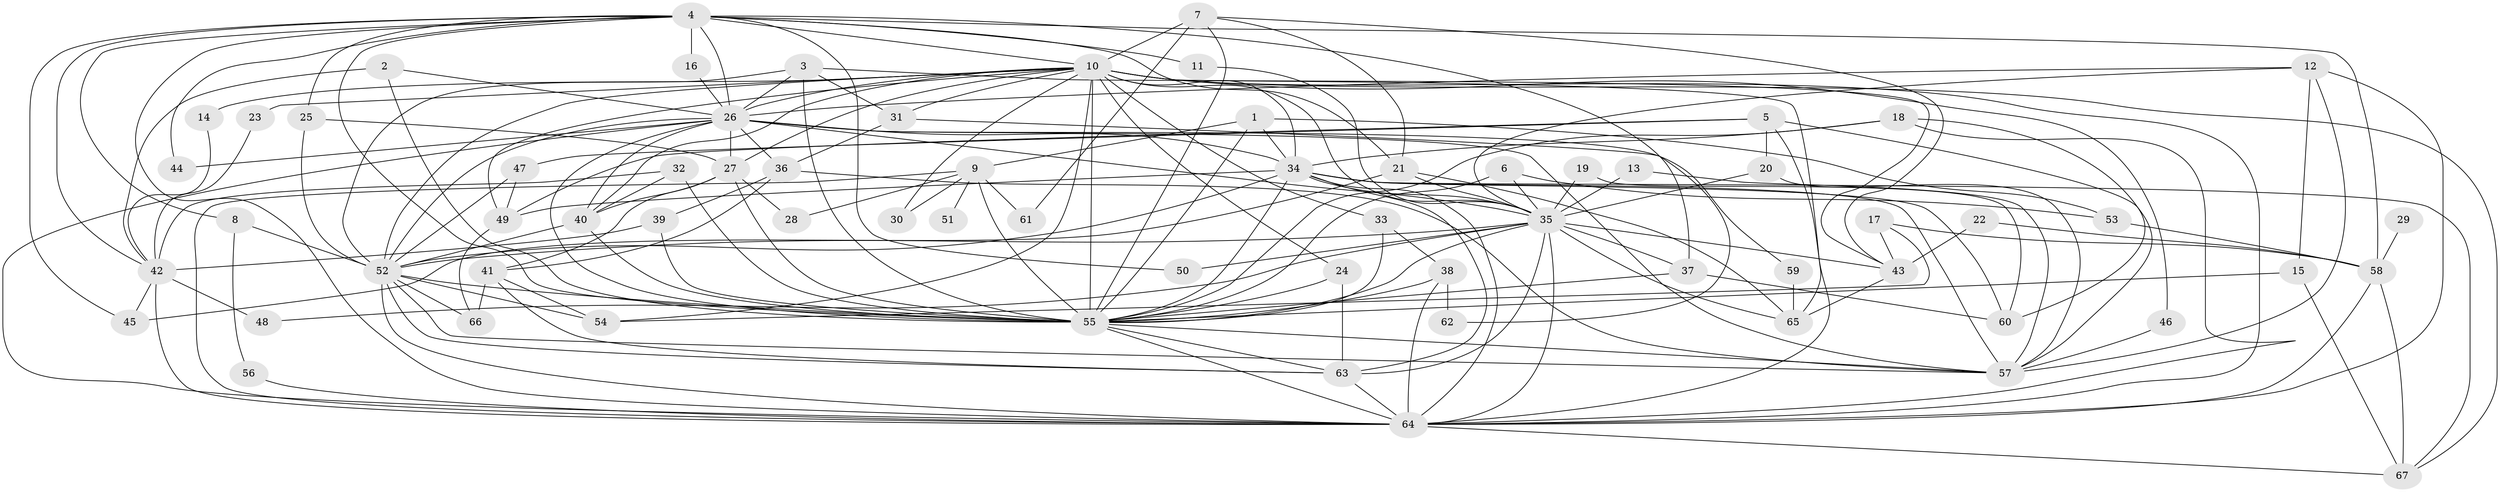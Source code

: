 // original degree distribution, {24: 0.007462686567164179, 16: 0.007462686567164179, 20: 0.014925373134328358, 12: 0.007462686567164179, 21: 0.007462686567164179, 14: 0.007462686567164179, 26: 0.007462686567164179, 25: 0.007462686567164179, 29: 0.007462686567164179, 4: 0.06716417910447761, 3: 0.1865671641791045, 5: 0.06716417910447761, 2: 0.5298507462686567, 8: 0.029850746268656716, 15: 0.007462686567164179, 6: 0.029850746268656716, 10: 0.007462686567164179}
// Generated by graph-tools (version 1.1) at 2025/01/03/09/25 03:01:18]
// undirected, 67 vertices, 180 edges
graph export_dot {
graph [start="1"]
  node [color=gray90,style=filled];
  1;
  2;
  3;
  4;
  5;
  6;
  7;
  8;
  9;
  10;
  11;
  12;
  13;
  14;
  15;
  16;
  17;
  18;
  19;
  20;
  21;
  22;
  23;
  24;
  25;
  26;
  27;
  28;
  29;
  30;
  31;
  32;
  33;
  34;
  35;
  36;
  37;
  38;
  39;
  40;
  41;
  42;
  43;
  44;
  45;
  46;
  47;
  48;
  49;
  50;
  51;
  52;
  53;
  54;
  55;
  56;
  57;
  58;
  59;
  60;
  61;
  62;
  63;
  64;
  65;
  66;
  67;
  1 -- 9 [weight=1.0];
  1 -- 34 [weight=1.0];
  1 -- 53 [weight=1.0];
  1 -- 55 [weight=1.0];
  2 -- 26 [weight=1.0];
  2 -- 42 [weight=1.0];
  2 -- 55 [weight=1.0];
  3 -- 26 [weight=1.0];
  3 -- 31 [weight=1.0];
  3 -- 52 [weight=1.0];
  3 -- 55 [weight=1.0];
  3 -- 65 [weight=1.0];
  4 -- 8 [weight=1.0];
  4 -- 10 [weight=1.0];
  4 -- 11 [weight=1.0];
  4 -- 16 [weight=1.0];
  4 -- 21 [weight=1.0];
  4 -- 25 [weight=1.0];
  4 -- 26 [weight=1.0];
  4 -- 37 [weight=1.0];
  4 -- 42 [weight=1.0];
  4 -- 44 [weight=1.0];
  4 -- 45 [weight=1.0];
  4 -- 50 [weight=1.0];
  4 -- 55 [weight=1.0];
  4 -- 58 [weight=1.0];
  4 -- 64 [weight=1.0];
  5 -- 20 [weight=1.0];
  5 -- 47 [weight=1.0];
  5 -- 49 [weight=1.0];
  5 -- 57 [weight=1.0];
  5 -- 64 [weight=1.0];
  6 -- 35 [weight=1.0];
  6 -- 53 [weight=1.0];
  6 -- 55 [weight=1.0];
  7 -- 10 [weight=2.0];
  7 -- 21 [weight=1.0];
  7 -- 43 [weight=1.0];
  7 -- 55 [weight=1.0];
  7 -- 61 [weight=1.0];
  8 -- 52 [weight=1.0];
  8 -- 56 [weight=1.0];
  9 -- 28 [weight=1.0];
  9 -- 30 [weight=1.0];
  9 -- 51 [weight=1.0];
  9 -- 55 [weight=1.0];
  9 -- 61 [weight=1.0];
  9 -- 64 [weight=1.0];
  10 -- 14 [weight=1.0];
  10 -- 23 [weight=1.0];
  10 -- 24 [weight=1.0];
  10 -- 26 [weight=4.0];
  10 -- 27 [weight=1.0];
  10 -- 30 [weight=1.0];
  10 -- 31 [weight=1.0];
  10 -- 33 [weight=1.0];
  10 -- 34 [weight=4.0];
  10 -- 35 [weight=4.0];
  10 -- 40 [weight=1.0];
  10 -- 43 [weight=1.0];
  10 -- 46 [weight=1.0];
  10 -- 49 [weight=2.0];
  10 -- 52 [weight=3.0];
  10 -- 54 [weight=1.0];
  10 -- 55 [weight=7.0];
  10 -- 64 [weight=3.0];
  10 -- 67 [weight=1.0];
  11 -- 35 [weight=1.0];
  12 -- 15 [weight=1.0];
  12 -- 26 [weight=1.0];
  12 -- 35 [weight=1.0];
  12 -- 57 [weight=1.0];
  12 -- 64 [weight=1.0];
  13 -- 35 [weight=1.0];
  13 -- 57 [weight=1.0];
  14 -- 42 [weight=1.0];
  15 -- 55 [weight=1.0];
  15 -- 67 [weight=1.0];
  16 -- 26 [weight=1.0];
  17 -- 43 [weight=1.0];
  17 -- 54 [weight=1.0];
  17 -- 58 [weight=1.0];
  18 -- 34 [weight=1.0];
  18 -- 55 [weight=1.0];
  18 -- 60 [weight=1.0];
  18 -- 64 [weight=1.0];
  19 -- 35 [weight=1.0];
  19 -- 60 [weight=1.0];
  20 -- 35 [weight=1.0];
  20 -- 57 [weight=1.0];
  21 -- 35 [weight=1.0];
  21 -- 45 [weight=1.0];
  21 -- 65 [weight=1.0];
  22 -- 43 [weight=1.0];
  22 -- 58 [weight=1.0];
  23 -- 42 [weight=1.0];
  24 -- 55 [weight=1.0];
  24 -- 63 [weight=1.0];
  25 -- 27 [weight=1.0];
  25 -- 52 [weight=1.0];
  26 -- 27 [weight=2.0];
  26 -- 34 [weight=1.0];
  26 -- 35 [weight=2.0];
  26 -- 36 [weight=1.0];
  26 -- 40 [weight=1.0];
  26 -- 44 [weight=1.0];
  26 -- 52 [weight=2.0];
  26 -- 55 [weight=3.0];
  26 -- 57 [weight=1.0];
  26 -- 59 [weight=1.0];
  26 -- 64 [weight=1.0];
  27 -- 28 [weight=1.0];
  27 -- 40 [weight=1.0];
  27 -- 41 [weight=1.0];
  27 -- 55 [weight=1.0];
  29 -- 58 [weight=1.0];
  31 -- 36 [weight=1.0];
  31 -- 62 [weight=1.0];
  32 -- 40 [weight=1.0];
  32 -- 42 [weight=1.0];
  32 -- 55 [weight=1.0];
  33 -- 38 [weight=1.0];
  33 -- 55 [weight=2.0];
  34 -- 35 [weight=1.0];
  34 -- 49 [weight=1.0];
  34 -- 52 [weight=1.0];
  34 -- 55 [weight=4.0];
  34 -- 57 [weight=1.0];
  34 -- 60 [weight=1.0];
  34 -- 63 [weight=1.0];
  34 -- 64 [weight=1.0];
  34 -- 67 [weight=1.0];
  35 -- 37 [weight=1.0];
  35 -- 43 [weight=1.0];
  35 -- 48 [weight=1.0];
  35 -- 50 [weight=1.0];
  35 -- 52 [weight=1.0];
  35 -- 55 [weight=2.0];
  35 -- 63 [weight=1.0];
  35 -- 64 [weight=2.0];
  35 -- 65 [weight=1.0];
  36 -- 39 [weight=1.0];
  36 -- 41 [weight=1.0];
  36 -- 57 [weight=1.0];
  37 -- 55 [weight=1.0];
  37 -- 60 [weight=1.0];
  38 -- 55 [weight=1.0];
  38 -- 62 [weight=1.0];
  38 -- 64 [weight=1.0];
  39 -- 42 [weight=1.0];
  39 -- 55 [weight=1.0];
  40 -- 52 [weight=1.0];
  40 -- 55 [weight=1.0];
  41 -- 54 [weight=1.0];
  41 -- 63 [weight=1.0];
  41 -- 66 [weight=1.0];
  42 -- 45 [weight=1.0];
  42 -- 48 [weight=1.0];
  42 -- 64 [weight=3.0];
  43 -- 65 [weight=1.0];
  46 -- 57 [weight=1.0];
  47 -- 49 [weight=1.0];
  47 -- 52 [weight=1.0];
  49 -- 66 [weight=1.0];
  52 -- 54 [weight=1.0];
  52 -- 55 [weight=5.0];
  52 -- 57 [weight=1.0];
  52 -- 63 [weight=1.0];
  52 -- 64 [weight=1.0];
  52 -- 66 [weight=1.0];
  53 -- 58 [weight=1.0];
  55 -- 57 [weight=1.0];
  55 -- 63 [weight=1.0];
  55 -- 64 [weight=3.0];
  56 -- 64 [weight=1.0];
  58 -- 64 [weight=1.0];
  58 -- 67 [weight=1.0];
  59 -- 65 [weight=1.0];
  63 -- 64 [weight=1.0];
  64 -- 67 [weight=2.0];
}
